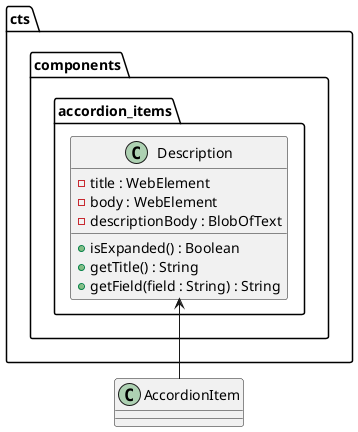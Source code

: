 @startuml
class cts.components.accordion_items.Description{
    - title : WebElement
    - body : WebElement
    - descriptionBody : BlobOfText

    +isExpanded() : Boolean
    +getTitle() : String
    +getField(field : String) : String 
}
cts.components.accordion_items.Description <-- AccordionItem

@enduml